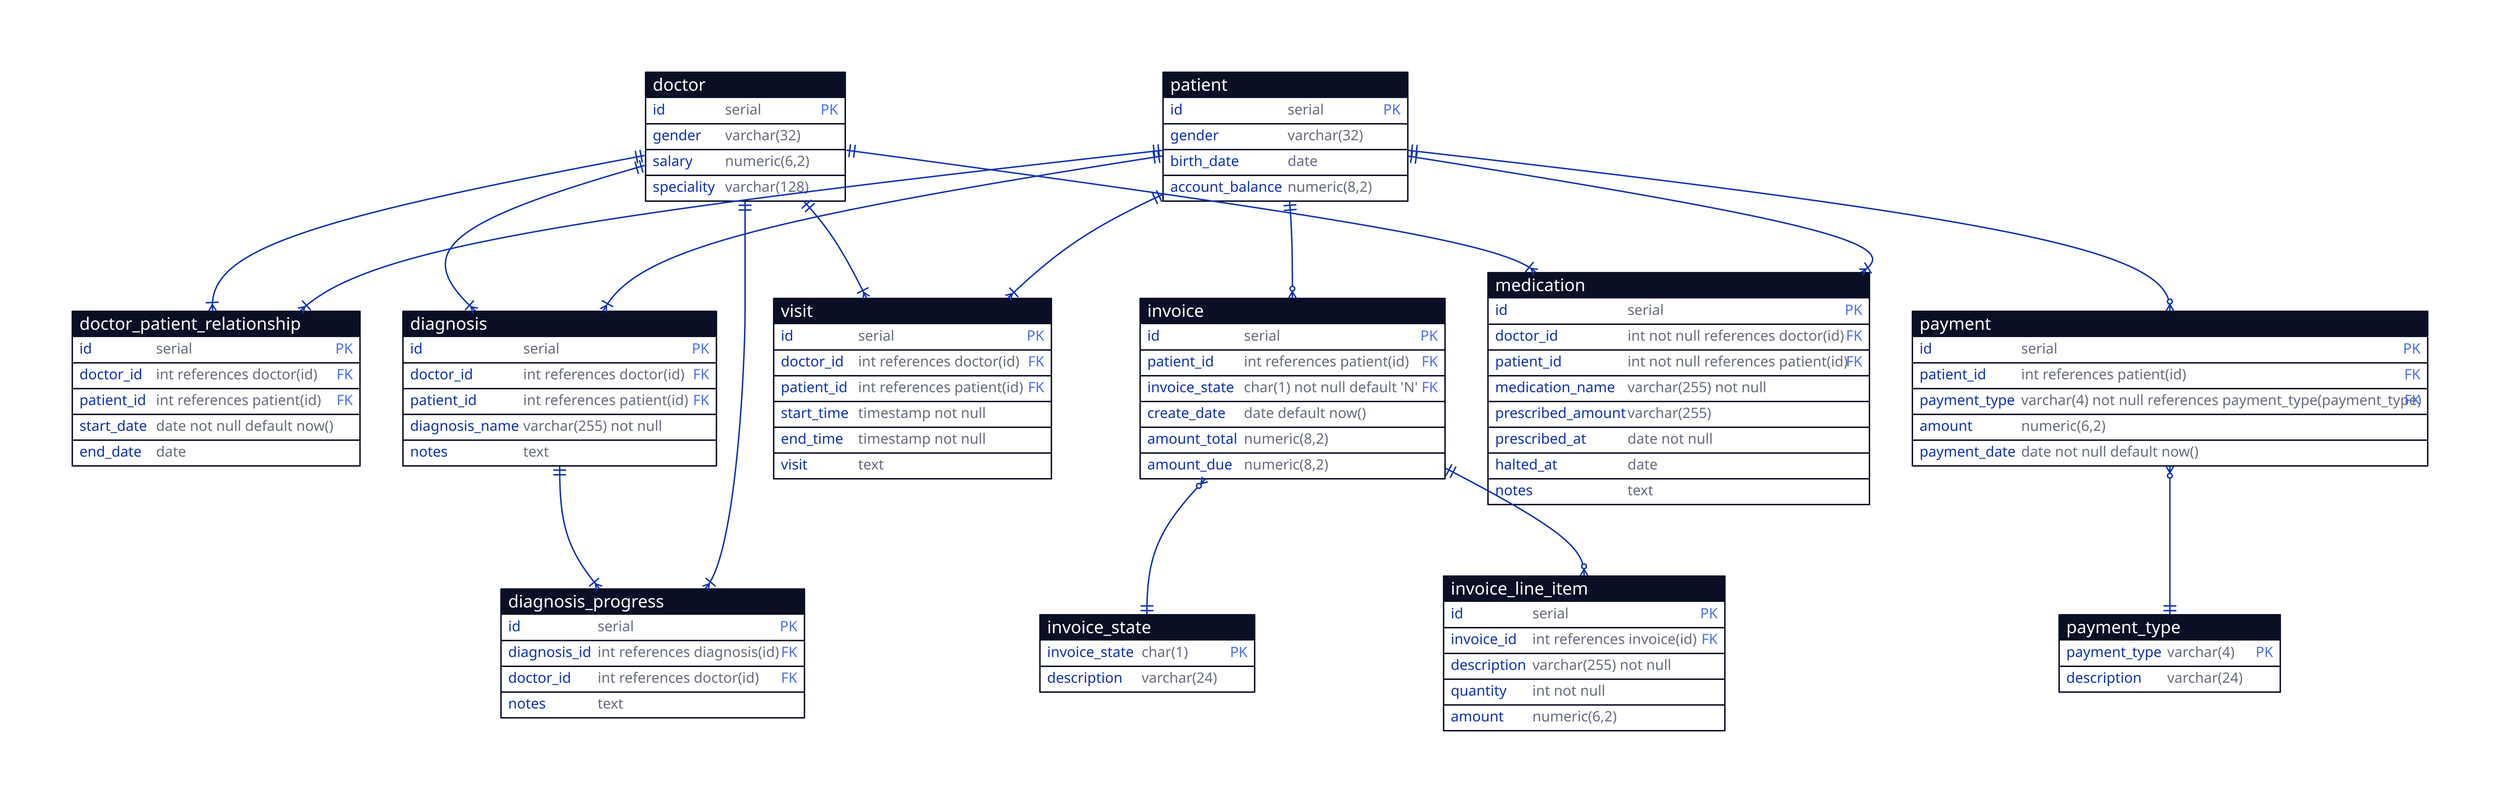 
doctor {
  shape: sql_table
  id: serial {constraint: primary_key}
  gender: varchar(32)
  salary: numeric(6,2)
  speciality: varchar(128)
}

patient {
  shape: sql_table
  id: serial {constraint: primary_key}
  gender: varchar(32)
  birth_date: date
  account_balance: numeric(8,2)
}

doctor_patient_relationship {
  shape: sql_table
  id: serial {constraint: primary_key}
  doctor_id: int references doctor(id) {constraint: foreign_key}
  patient_id: int references patient(id) {constraint: foreign_key}
  start_date: date not null default now()
  end_date: date
}

doctor <-> doctor_patient_relationship.doctor_id: {
  source-arrowhead.shape: cf-one-required
  target-arrowhead.shape: cf-many-required
}

patient <-> doctor_patient_relationship.patient_id: {
  source-arrowhead.shape: cf-one-required
  target-arrowhead.shape: cf-many-required
}

invoice_state{
  shape: sql_table
  invoice_state: char(1) {constraint: primary_key}
  description: varchar(24)
}

invoice {
  shape: sql_table
  id: serial {constraint: primary_key}
  patient_id: int references patient(id) {constraint: foreign_key}
  invoice_state: char(1) not null default 'N'  {constraint: foreign_key}
  create_date: date default now()
  amount_total: numeric(8,2)
  amount_due: numeric(8,2)
}

invoice.invoice_state <-> invoice_state.invoice_state: {
  source-arrowhead.shape: cf-many
  target-arrowhead.shape: cf-one-required
}

patient <-> invoice.patient_id: {
  source-arrowhead.shape: cf-one-required
  target-arrowhead.shape: cf-many
}

invoice_line_item {
  shape: sql_table
  id: serial {constraint: primary_key}
  invoice_id: int references invoice(id) {constraint: foreign_key}
  description: varchar(255) not null
  quantity: int not null
  amount: numeric(6,2)
}

invoice <-> invoice_line_item.invoice_id: {
  source-arrowhead.shape: cf-one-required
  target-arrowhead.shape: cf-many
}

payment_type{
  shape: sql_table
  payment_type: varchar(4) {constraint: primary_key}
  description: varchar(24)
}

payment {
  shape: sql_table
  id: serial {constraint: primary_key}
  patient_id: int references patient(id) {constraint: foreign_key}
  payment_type: varchar(4) not null references payment_type(payment_type) {constraint: foreign_key}
  amount: numeric(6,2)
  payment_date: date not null default now()
}

patient <-> payment.patient_id: {
  source-arrowhead.shape: cf-one-required
  target-arrowhead.shape: cf-many
}

payment.payment_type <-> payment_type.payment_type: {
  source-arrowhead.shape: cf-many
  target-arrowhead.shape: cf-one-required
}

visit {
  shape: sql_table
  id: serial {constraint: primary_key}
  doctor_id: int references doctor(id) {constraint: foreign_key}
  patient_id: int references patient(id) {constraint: foreign_key}
  start_time: timestamp not null
  end_time: timestamp not null
  visit: text
}

doctor <-> visit.doctor_id: {
  source-arrowhead.shape: cf-one-required
  target-arrowhead.shape: cf-many-required
}

patient <-> visit.patient_id: {
  source-arrowhead.shape: cf-one-required
  target-arrowhead.shape: cf-many-required
}

diagnosis {
  shape: sql_table
  id: serial {constraint: primary_key}
  doctor_id: int references doctor(id) {constraint: foreign_key}
  patient_id: int references patient(id) {constraint: foreign_key}
  diagnosis_name: varchar(255) not null
  notes: text
}

doctor <-> diagnosis.doctor_id: {
  source-arrowhead.shape: cf-one-required
  target-arrowhead.shape: cf-many-required
}

patient <-> diagnosis.patient_id: {
  source-arrowhead.shape: cf-one-required
  target-arrowhead.shape: cf-many-required
}

diagnosis_progress {
  shape: sql_table
  id: serial {constraint: primary_key}
  diagnosis_id: int references diagnosis(id) {constraint: foreign_key}
  doctor_id: int references doctor(id) {constraint: foreign_key}
  notes: text
}

diagnosis <-> diagnosis_progress.diagnosis_id: {
  source-arrowhead.shape: cf-one-required
  target-arrowhead.shape: cf-many-required
}

doctor <-> diagnosis_progress.doctor_id: {
  source-arrowhead.shape: cf-one-required
  target-arrowhead.shape: cf-many-required
}

medication {
  shape: sql_table
  id: serial {constraint: primary_key}
  doctor_id: int not null references doctor(id) {constraint: foreign_key}
  patient_id: int not null references patient(id) {constraint: foreign_key}
  medication_name: varchar(255) not null
  prescribed_amount: varchar(255)
  prescribed_at: date not null
  halted_at: date
  notes: text
}

doctor <-> medication.doctor_id: {
  source-arrowhead.shape: cf-one-required
  target-arrowhead.shape: cf-many-required
}

patient <-> medication.patient_id: {
  source-arrowhead.shape: cf-one-required
  target-arrowhead.shape: cf-many-required
}
